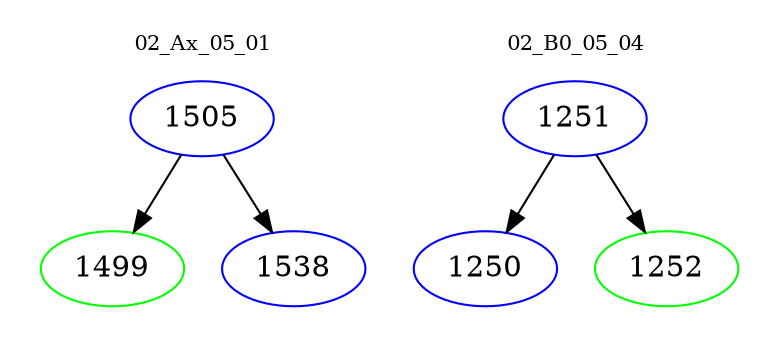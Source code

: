 digraph{
subgraph cluster_0 {
color = white
label = "02_Ax_05_01";
fontsize=10;
T0_1505 [label="1505", color="blue"]
T0_1505 -> T0_1499 [color="black"]
T0_1499 [label="1499", color="green"]
T0_1505 -> T0_1538 [color="black"]
T0_1538 [label="1538", color="blue"]
}
subgraph cluster_1 {
color = white
label = "02_B0_05_04";
fontsize=10;
T1_1251 [label="1251", color="blue"]
T1_1251 -> T1_1250 [color="black"]
T1_1250 [label="1250", color="blue"]
T1_1251 -> T1_1252 [color="black"]
T1_1252 [label="1252", color="green"]
}
}
